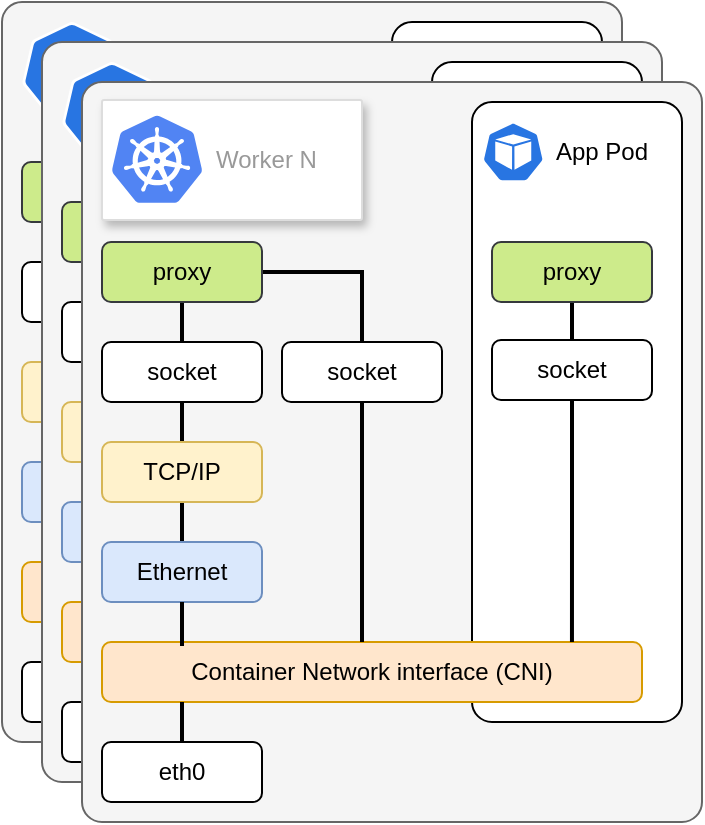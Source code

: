 <mxfile version="24.7.2" type="github">
  <diagram name="Page-1" id="4S7BL0tD39plUBPgxchu">
    <mxGraphModel dx="1434" dy="739" grid="1" gridSize="10" guides="1" tooltips="1" connect="1" arrows="1" fold="1" page="1" pageScale="1" pageWidth="850" pageHeight="1100" math="0" shadow="0">
      <root>
        <mxCell id="0" />
        <mxCell id="1" parent="0" />
        <mxCell id="_cbwk-4dUcwaNMLmDYNf-32" value="" style="group" vertex="1" connectable="0" parent="1">
          <mxGeometry x="130" y="140" width="310" height="370" as="geometry" />
        </mxCell>
        <mxCell id="_cbwk-4dUcwaNMLmDYNf-1" value="" style="rounded=1;whiteSpace=wrap;html=1;absoluteArcSize=1;fillColor=#f5f5f5;fontColor=#333333;strokeColor=#666666;" vertex="1" parent="_cbwk-4dUcwaNMLmDYNf-32">
          <mxGeometry width="310" height="370" as="geometry" />
        </mxCell>
        <mxCell id="_cbwk-4dUcwaNMLmDYNf-22" value="" style="rounded=1;whiteSpace=wrap;html=1;absoluteArcSize=1;" vertex="1" parent="_cbwk-4dUcwaNMLmDYNf-32">
          <mxGeometry x="195" y="10" width="105" height="310" as="geometry" />
        </mxCell>
        <mxCell id="_cbwk-4dUcwaNMLmDYNf-3" value="" style="aspect=fixed;sketch=0;html=1;dashed=0;whitespace=wrap;verticalLabelPosition=bottom;verticalAlign=top;fillColor=#2875E2;strokeColor=#ffffff;points=[[0.005,0.63,0],[0.1,0.2,0],[0.9,0.2,0],[0.5,0,0],[0.995,0.63,0],[0.72,0.99,0],[0.5,1,0],[0.28,0.99,0]];shape=mxgraph.kubernetes.icon2;kubernetesLabel=1;prIcon=node" vertex="1" parent="_cbwk-4dUcwaNMLmDYNf-32">
          <mxGeometry x="10" y="10" width="50" height="48" as="geometry" />
        </mxCell>
        <mxCell id="_cbwk-4dUcwaNMLmDYNf-20" style="edgeStyle=orthogonalEdgeStyle;rounded=0;orthogonalLoop=1;jettySize=auto;html=1;exitX=0.5;exitY=1;exitDx=0;exitDy=0;entryX=0.5;entryY=0;entryDx=0;entryDy=0;endArrow=none;endFill=0;strokeWidth=2;" edge="1" parent="_cbwk-4dUcwaNMLmDYNf-32" source="_cbwk-4dUcwaNMLmDYNf-4" target="_cbwk-4dUcwaNMLmDYNf-5">
          <mxGeometry relative="1" as="geometry" />
        </mxCell>
        <mxCell id="_cbwk-4dUcwaNMLmDYNf-21" style="edgeStyle=orthogonalEdgeStyle;rounded=0;orthogonalLoop=1;jettySize=auto;html=1;exitX=1;exitY=0.5;exitDx=0;exitDy=0;endArrow=none;endFill=0;strokeWidth=2;" edge="1" parent="_cbwk-4dUcwaNMLmDYNf-32" source="_cbwk-4dUcwaNMLmDYNf-4" target="_cbwk-4dUcwaNMLmDYNf-8">
          <mxGeometry relative="1" as="geometry" />
        </mxCell>
        <mxCell id="_cbwk-4dUcwaNMLmDYNf-4" value="proxy" style="rounded=1;whiteSpace=wrap;html=1;fillColor=#cdeb8b;strokeColor=#36393d;" vertex="1" parent="_cbwk-4dUcwaNMLmDYNf-32">
          <mxGeometry x="10" y="80" width="80" height="30" as="geometry" />
        </mxCell>
        <mxCell id="_cbwk-4dUcwaNMLmDYNf-12" style="edgeStyle=orthogonalEdgeStyle;rounded=0;orthogonalLoop=1;jettySize=auto;html=1;exitX=0.5;exitY=1;exitDx=0;exitDy=0;entryX=0.5;entryY=0;entryDx=0;entryDy=0;endArrow=none;endFill=0;strokeWidth=2;" edge="1" parent="_cbwk-4dUcwaNMLmDYNf-32" source="_cbwk-4dUcwaNMLmDYNf-5" target="_cbwk-4dUcwaNMLmDYNf-6">
          <mxGeometry relative="1" as="geometry" />
        </mxCell>
        <mxCell id="_cbwk-4dUcwaNMLmDYNf-5" value="&lt;div&gt;socket&lt;/div&gt;" style="rounded=1;whiteSpace=wrap;html=1;" vertex="1" parent="_cbwk-4dUcwaNMLmDYNf-32">
          <mxGeometry x="10" y="130" width="80" height="30" as="geometry" />
        </mxCell>
        <mxCell id="_cbwk-4dUcwaNMLmDYNf-13" style="edgeStyle=orthogonalEdgeStyle;rounded=0;orthogonalLoop=1;jettySize=auto;html=1;exitX=0.5;exitY=1;exitDx=0;exitDy=0;entryX=0.5;entryY=0;entryDx=0;entryDy=0;endArrow=none;endFill=0;strokeWidth=2;" edge="1" parent="_cbwk-4dUcwaNMLmDYNf-32" source="_cbwk-4dUcwaNMLmDYNf-6" target="_cbwk-4dUcwaNMLmDYNf-7">
          <mxGeometry relative="1" as="geometry" />
        </mxCell>
        <mxCell id="_cbwk-4dUcwaNMLmDYNf-6" value="TCP/IP" style="rounded=1;whiteSpace=wrap;html=1;fillColor=#fff2cc;strokeColor=#d6b656;" vertex="1" parent="_cbwk-4dUcwaNMLmDYNf-32">
          <mxGeometry x="10" y="180" width="80" height="30" as="geometry" />
        </mxCell>
        <mxCell id="_cbwk-4dUcwaNMLmDYNf-7" value="Ethernet" style="rounded=1;whiteSpace=wrap;html=1;fillColor=#dae8fc;strokeColor=#6c8ebf;" vertex="1" parent="_cbwk-4dUcwaNMLmDYNf-32">
          <mxGeometry x="10" y="230" width="80" height="30" as="geometry" />
        </mxCell>
        <mxCell id="_cbwk-4dUcwaNMLmDYNf-8" value="&lt;div&gt;socket&lt;/div&gt;" style="rounded=1;whiteSpace=wrap;html=1;" vertex="1" parent="_cbwk-4dUcwaNMLmDYNf-32">
          <mxGeometry x="100" y="130" width="80" height="30" as="geometry" />
        </mxCell>
        <mxCell id="_cbwk-4dUcwaNMLmDYNf-9" value="&lt;div&gt;socket&lt;/div&gt;" style="rounded=1;whiteSpace=wrap;html=1;" vertex="1" parent="_cbwk-4dUcwaNMLmDYNf-32">
          <mxGeometry x="205" y="129.01" width="80" height="30" as="geometry" />
        </mxCell>
        <mxCell id="_cbwk-4dUcwaNMLmDYNf-10" value="Container Network interface (CNI)" style="rounded=1;whiteSpace=wrap;html=1;fillColor=#ffe6cc;strokeColor=#d79b00;" vertex="1" parent="_cbwk-4dUcwaNMLmDYNf-32">
          <mxGeometry x="10" y="280" width="270" height="30" as="geometry" />
        </mxCell>
        <mxCell id="_cbwk-4dUcwaNMLmDYNf-11" value="&lt;div&gt;eth0&lt;/div&gt;" style="rounded=1;whiteSpace=wrap;html=1;" vertex="1" parent="_cbwk-4dUcwaNMLmDYNf-32">
          <mxGeometry x="10" y="330" width="80" height="30" as="geometry" />
        </mxCell>
        <mxCell id="_cbwk-4dUcwaNMLmDYNf-19" style="edgeStyle=orthogonalEdgeStyle;rounded=0;orthogonalLoop=1;jettySize=auto;html=1;exitX=0.5;exitY=0;exitDx=0;exitDy=0;endArrow=none;endFill=0;strokeWidth=2;" edge="1" parent="_cbwk-4dUcwaNMLmDYNf-32" source="_cbwk-4dUcwaNMLmDYNf-11">
          <mxGeometry relative="1" as="geometry">
            <mxPoint x="50" y="310" as="targetPoint" />
          </mxGeometry>
        </mxCell>
        <mxCell id="_cbwk-4dUcwaNMLmDYNf-24" style="edgeStyle=orthogonalEdgeStyle;rounded=0;orthogonalLoop=1;jettySize=auto;html=1;exitX=0.5;exitY=1;exitDx=0;exitDy=0;strokeWidth=2;endArrow=none;endFill=0;" edge="1" parent="_cbwk-4dUcwaNMLmDYNf-32" source="_cbwk-4dUcwaNMLmDYNf-7">
          <mxGeometry relative="1" as="geometry">
            <mxPoint x="50" y="282" as="targetPoint" />
            <Array as="points">
              <mxPoint x="50" y="282" />
            </Array>
          </mxGeometry>
        </mxCell>
        <mxCell id="_cbwk-4dUcwaNMLmDYNf-27" style="edgeStyle=orthogonalEdgeStyle;rounded=0;orthogonalLoop=1;jettySize=auto;html=1;exitX=0.5;exitY=1;exitDx=0;exitDy=0;entryX=0.862;entryY=0.033;entryDx=0;entryDy=0;entryPerimeter=0;strokeWidth=2;endArrow=none;endFill=0;" edge="1" parent="_cbwk-4dUcwaNMLmDYNf-32" source="_cbwk-4dUcwaNMLmDYNf-9">
          <mxGeometry relative="1" as="geometry">
            <mxPoint x="244.98" y="280" as="targetPoint" />
          </mxGeometry>
        </mxCell>
        <mxCell id="_cbwk-4dUcwaNMLmDYNf-28" value="" style="group" vertex="1" connectable="0" parent="_cbwk-4dUcwaNMLmDYNf-32">
          <mxGeometry x="200" y="20" width="90" height="30" as="geometry" />
        </mxCell>
        <mxCell id="_cbwk-4dUcwaNMLmDYNf-25" value="" style="aspect=fixed;sketch=0;html=1;dashed=0;whitespace=wrap;verticalLabelPosition=bottom;verticalAlign=top;fillColor=#2875E2;strokeColor=#ffffff;points=[[0.005,0.63,0],[0.1,0.2,0],[0.9,0.2,0],[0.5,0,0],[0.995,0.63,0],[0.72,0.99,0],[0.5,1,0],[0.28,0.99,0]];shape=mxgraph.kubernetes.icon2;prIcon=pod" vertex="1" parent="_cbwk-4dUcwaNMLmDYNf-28">
          <mxGeometry width="31.25" height="30" as="geometry" />
        </mxCell>
        <mxCell id="_cbwk-4dUcwaNMLmDYNf-26" value="App Pod" style="text;html=1;align=center;verticalAlign=middle;whiteSpace=wrap;rounded=0;" vertex="1" parent="_cbwk-4dUcwaNMLmDYNf-28">
          <mxGeometry x="30" width="60" height="30" as="geometry" />
        </mxCell>
        <mxCell id="_cbwk-4dUcwaNMLmDYNf-30" style="edgeStyle=orthogonalEdgeStyle;rounded=0;orthogonalLoop=1;jettySize=auto;html=1;exitX=0.5;exitY=1;exitDx=0;exitDy=0;entryX=0.5;entryY=0;entryDx=0;entryDy=0;endArrow=none;endFill=0;strokeWidth=2;" edge="1" parent="_cbwk-4dUcwaNMLmDYNf-32" source="_cbwk-4dUcwaNMLmDYNf-29" target="_cbwk-4dUcwaNMLmDYNf-9">
          <mxGeometry relative="1" as="geometry" />
        </mxCell>
        <mxCell id="_cbwk-4dUcwaNMLmDYNf-29" value="proxy" style="rounded=1;whiteSpace=wrap;html=1;fillColor=#cdeb8b;strokeColor=#36393d;" vertex="1" parent="_cbwk-4dUcwaNMLmDYNf-32">
          <mxGeometry x="205" y="80" width="80" height="30" as="geometry" />
        </mxCell>
        <mxCell id="_cbwk-4dUcwaNMLmDYNf-31" style="edgeStyle=orthogonalEdgeStyle;rounded=0;orthogonalLoop=1;jettySize=auto;html=1;exitX=0.5;exitY=1;exitDx=0;exitDy=0;strokeWidth=2;endArrow=none;endFill=0;" edge="1" parent="_cbwk-4dUcwaNMLmDYNf-32" source="_cbwk-4dUcwaNMLmDYNf-8">
          <mxGeometry relative="1" as="geometry">
            <mxPoint x="140" y="280" as="targetPoint" />
          </mxGeometry>
        </mxCell>
        <mxCell id="_cbwk-4dUcwaNMLmDYNf-35" value="" style="group" vertex="1" connectable="0" parent="1">
          <mxGeometry x="150" y="160" width="310" height="370" as="geometry" />
        </mxCell>
        <mxCell id="_cbwk-4dUcwaNMLmDYNf-36" value="" style="rounded=1;whiteSpace=wrap;html=1;absoluteArcSize=1;fillColor=#f5f5f5;fontColor=#333333;strokeColor=#666666;" vertex="1" parent="_cbwk-4dUcwaNMLmDYNf-35">
          <mxGeometry width="310" height="370" as="geometry" />
        </mxCell>
        <mxCell id="_cbwk-4dUcwaNMLmDYNf-37" value="" style="rounded=1;whiteSpace=wrap;html=1;absoluteArcSize=1;" vertex="1" parent="_cbwk-4dUcwaNMLmDYNf-35">
          <mxGeometry x="195" y="10" width="105" height="310" as="geometry" />
        </mxCell>
        <mxCell id="_cbwk-4dUcwaNMLmDYNf-38" value="" style="aspect=fixed;sketch=0;html=1;dashed=0;whitespace=wrap;verticalLabelPosition=bottom;verticalAlign=top;fillColor=#2875E2;strokeColor=#ffffff;points=[[0.005,0.63,0],[0.1,0.2,0],[0.9,0.2,0],[0.5,0,0],[0.995,0.63,0],[0.72,0.99,0],[0.5,1,0],[0.28,0.99,0]];shape=mxgraph.kubernetes.icon2;kubernetesLabel=1;prIcon=node" vertex="1" parent="_cbwk-4dUcwaNMLmDYNf-35">
          <mxGeometry x="10" y="10" width="50" height="48" as="geometry" />
        </mxCell>
        <mxCell id="_cbwk-4dUcwaNMLmDYNf-39" style="edgeStyle=orthogonalEdgeStyle;rounded=0;orthogonalLoop=1;jettySize=auto;html=1;exitX=0.5;exitY=1;exitDx=0;exitDy=0;entryX=0.5;entryY=0;entryDx=0;entryDy=0;endArrow=none;endFill=0;strokeWidth=2;" edge="1" parent="_cbwk-4dUcwaNMLmDYNf-35" source="_cbwk-4dUcwaNMLmDYNf-41" target="_cbwk-4dUcwaNMLmDYNf-43">
          <mxGeometry relative="1" as="geometry" />
        </mxCell>
        <mxCell id="_cbwk-4dUcwaNMLmDYNf-40" style="edgeStyle=orthogonalEdgeStyle;rounded=0;orthogonalLoop=1;jettySize=auto;html=1;exitX=1;exitY=0.5;exitDx=0;exitDy=0;endArrow=none;endFill=0;strokeWidth=2;" edge="1" parent="_cbwk-4dUcwaNMLmDYNf-35" source="_cbwk-4dUcwaNMLmDYNf-41" target="_cbwk-4dUcwaNMLmDYNf-47">
          <mxGeometry relative="1" as="geometry" />
        </mxCell>
        <mxCell id="_cbwk-4dUcwaNMLmDYNf-41" value="proxy" style="rounded=1;whiteSpace=wrap;html=1;fillColor=#cdeb8b;strokeColor=#36393d;" vertex="1" parent="_cbwk-4dUcwaNMLmDYNf-35">
          <mxGeometry x="10" y="80" width="80" height="30" as="geometry" />
        </mxCell>
        <mxCell id="_cbwk-4dUcwaNMLmDYNf-42" style="edgeStyle=orthogonalEdgeStyle;rounded=0;orthogonalLoop=1;jettySize=auto;html=1;exitX=0.5;exitY=1;exitDx=0;exitDy=0;entryX=0.5;entryY=0;entryDx=0;entryDy=0;endArrow=none;endFill=0;strokeWidth=2;" edge="1" parent="_cbwk-4dUcwaNMLmDYNf-35" source="_cbwk-4dUcwaNMLmDYNf-43" target="_cbwk-4dUcwaNMLmDYNf-45">
          <mxGeometry relative="1" as="geometry" />
        </mxCell>
        <mxCell id="_cbwk-4dUcwaNMLmDYNf-43" value="&lt;div&gt;socket&lt;/div&gt;" style="rounded=1;whiteSpace=wrap;html=1;" vertex="1" parent="_cbwk-4dUcwaNMLmDYNf-35">
          <mxGeometry x="10" y="130" width="80" height="30" as="geometry" />
        </mxCell>
        <mxCell id="_cbwk-4dUcwaNMLmDYNf-44" style="edgeStyle=orthogonalEdgeStyle;rounded=0;orthogonalLoop=1;jettySize=auto;html=1;exitX=0.5;exitY=1;exitDx=0;exitDy=0;entryX=0.5;entryY=0;entryDx=0;entryDy=0;endArrow=none;endFill=0;strokeWidth=2;" edge="1" parent="_cbwk-4dUcwaNMLmDYNf-35" source="_cbwk-4dUcwaNMLmDYNf-45" target="_cbwk-4dUcwaNMLmDYNf-46">
          <mxGeometry relative="1" as="geometry" />
        </mxCell>
        <mxCell id="_cbwk-4dUcwaNMLmDYNf-45" value="TCP/IP" style="rounded=1;whiteSpace=wrap;html=1;fillColor=#fff2cc;strokeColor=#d6b656;" vertex="1" parent="_cbwk-4dUcwaNMLmDYNf-35">
          <mxGeometry x="10" y="180" width="80" height="30" as="geometry" />
        </mxCell>
        <mxCell id="_cbwk-4dUcwaNMLmDYNf-46" value="Ethernet" style="rounded=1;whiteSpace=wrap;html=1;fillColor=#dae8fc;strokeColor=#6c8ebf;" vertex="1" parent="_cbwk-4dUcwaNMLmDYNf-35">
          <mxGeometry x="10" y="230" width="80" height="30" as="geometry" />
        </mxCell>
        <mxCell id="_cbwk-4dUcwaNMLmDYNf-47" value="&lt;div&gt;socket&lt;/div&gt;" style="rounded=1;whiteSpace=wrap;html=1;" vertex="1" parent="_cbwk-4dUcwaNMLmDYNf-35">
          <mxGeometry x="100" y="130" width="80" height="30" as="geometry" />
        </mxCell>
        <mxCell id="_cbwk-4dUcwaNMLmDYNf-48" value="&lt;div&gt;socket&lt;/div&gt;" style="rounded=1;whiteSpace=wrap;html=1;" vertex="1" parent="_cbwk-4dUcwaNMLmDYNf-35">
          <mxGeometry x="205" y="129.01" width="80" height="30" as="geometry" />
        </mxCell>
        <mxCell id="_cbwk-4dUcwaNMLmDYNf-49" value="Container Network interface (CNI)" style="rounded=1;whiteSpace=wrap;html=1;fillColor=#ffe6cc;strokeColor=#d79b00;" vertex="1" parent="_cbwk-4dUcwaNMLmDYNf-35">
          <mxGeometry x="10" y="280" width="270" height="30" as="geometry" />
        </mxCell>
        <mxCell id="_cbwk-4dUcwaNMLmDYNf-50" value="&lt;div&gt;eth0&lt;/div&gt;" style="rounded=1;whiteSpace=wrap;html=1;" vertex="1" parent="_cbwk-4dUcwaNMLmDYNf-35">
          <mxGeometry x="10" y="330" width="80" height="30" as="geometry" />
        </mxCell>
        <mxCell id="_cbwk-4dUcwaNMLmDYNf-51" style="edgeStyle=orthogonalEdgeStyle;rounded=0;orthogonalLoop=1;jettySize=auto;html=1;exitX=0.5;exitY=0;exitDx=0;exitDy=0;endArrow=none;endFill=0;strokeWidth=2;" edge="1" parent="_cbwk-4dUcwaNMLmDYNf-35" source="_cbwk-4dUcwaNMLmDYNf-50">
          <mxGeometry relative="1" as="geometry">
            <mxPoint x="50" y="310" as="targetPoint" />
          </mxGeometry>
        </mxCell>
        <mxCell id="_cbwk-4dUcwaNMLmDYNf-52" style="edgeStyle=orthogonalEdgeStyle;rounded=0;orthogonalLoop=1;jettySize=auto;html=1;exitX=0.5;exitY=1;exitDx=0;exitDy=0;strokeWidth=2;endArrow=none;endFill=0;" edge="1" parent="_cbwk-4dUcwaNMLmDYNf-35" source="_cbwk-4dUcwaNMLmDYNf-46">
          <mxGeometry relative="1" as="geometry">
            <mxPoint x="50" y="282" as="targetPoint" />
            <Array as="points">
              <mxPoint x="50" y="282" />
            </Array>
          </mxGeometry>
        </mxCell>
        <mxCell id="_cbwk-4dUcwaNMLmDYNf-53" style="edgeStyle=orthogonalEdgeStyle;rounded=0;orthogonalLoop=1;jettySize=auto;html=1;exitX=0.5;exitY=1;exitDx=0;exitDy=0;entryX=0.862;entryY=0.033;entryDx=0;entryDy=0;entryPerimeter=0;strokeWidth=2;endArrow=none;endFill=0;" edge="1" parent="_cbwk-4dUcwaNMLmDYNf-35" source="_cbwk-4dUcwaNMLmDYNf-48">
          <mxGeometry relative="1" as="geometry">
            <mxPoint x="244.98" y="280" as="targetPoint" />
          </mxGeometry>
        </mxCell>
        <mxCell id="_cbwk-4dUcwaNMLmDYNf-54" value="" style="group" vertex="1" connectable="0" parent="_cbwk-4dUcwaNMLmDYNf-35">
          <mxGeometry x="200" y="20" width="90" height="30" as="geometry" />
        </mxCell>
        <mxCell id="_cbwk-4dUcwaNMLmDYNf-55" value="" style="aspect=fixed;sketch=0;html=1;dashed=0;whitespace=wrap;verticalLabelPosition=bottom;verticalAlign=top;fillColor=#2875E2;strokeColor=#ffffff;points=[[0.005,0.63,0],[0.1,0.2,0],[0.9,0.2,0],[0.5,0,0],[0.995,0.63,0],[0.72,0.99,0],[0.5,1,0],[0.28,0.99,0]];shape=mxgraph.kubernetes.icon2;prIcon=pod" vertex="1" parent="_cbwk-4dUcwaNMLmDYNf-54">
          <mxGeometry width="31.25" height="30" as="geometry" />
        </mxCell>
        <mxCell id="_cbwk-4dUcwaNMLmDYNf-56" value="App Pod" style="text;html=1;align=center;verticalAlign=middle;whiteSpace=wrap;rounded=0;" vertex="1" parent="_cbwk-4dUcwaNMLmDYNf-54">
          <mxGeometry x="30" width="60" height="30" as="geometry" />
        </mxCell>
        <mxCell id="_cbwk-4dUcwaNMLmDYNf-57" style="edgeStyle=orthogonalEdgeStyle;rounded=0;orthogonalLoop=1;jettySize=auto;html=1;exitX=0.5;exitY=1;exitDx=0;exitDy=0;entryX=0.5;entryY=0;entryDx=0;entryDy=0;endArrow=none;endFill=0;strokeWidth=2;" edge="1" parent="_cbwk-4dUcwaNMLmDYNf-35" source="_cbwk-4dUcwaNMLmDYNf-58" target="_cbwk-4dUcwaNMLmDYNf-48">
          <mxGeometry relative="1" as="geometry" />
        </mxCell>
        <mxCell id="_cbwk-4dUcwaNMLmDYNf-58" value="proxy" style="rounded=1;whiteSpace=wrap;html=1;fillColor=#cdeb8b;strokeColor=#36393d;" vertex="1" parent="_cbwk-4dUcwaNMLmDYNf-35">
          <mxGeometry x="205" y="80" width="80" height="30" as="geometry" />
        </mxCell>
        <mxCell id="_cbwk-4dUcwaNMLmDYNf-59" style="edgeStyle=orthogonalEdgeStyle;rounded=0;orthogonalLoop=1;jettySize=auto;html=1;exitX=0.5;exitY=1;exitDx=0;exitDy=0;strokeWidth=2;endArrow=none;endFill=0;" edge="1" parent="_cbwk-4dUcwaNMLmDYNf-35" source="_cbwk-4dUcwaNMLmDYNf-47">
          <mxGeometry relative="1" as="geometry">
            <mxPoint x="140" y="280" as="targetPoint" />
          </mxGeometry>
        </mxCell>
        <mxCell id="_cbwk-4dUcwaNMLmDYNf-60" value="" style="group" vertex="1" connectable="0" parent="1">
          <mxGeometry x="170" y="180" width="310" height="370" as="geometry" />
        </mxCell>
        <mxCell id="_cbwk-4dUcwaNMLmDYNf-61" value="" style="rounded=1;whiteSpace=wrap;html=1;absoluteArcSize=1;fillColor=#f5f5f5;fontColor=#333333;strokeColor=#666666;" vertex="1" parent="_cbwk-4dUcwaNMLmDYNf-60">
          <mxGeometry width="310" height="370" as="geometry" />
        </mxCell>
        <mxCell id="_cbwk-4dUcwaNMLmDYNf-62" value="" style="rounded=1;whiteSpace=wrap;html=1;absoluteArcSize=1;" vertex="1" parent="_cbwk-4dUcwaNMLmDYNf-60">
          <mxGeometry x="195" y="10" width="105" height="310" as="geometry" />
        </mxCell>
        <mxCell id="_cbwk-4dUcwaNMLmDYNf-63" value="" style="aspect=fixed;sketch=0;html=1;dashed=0;whitespace=wrap;verticalLabelPosition=bottom;verticalAlign=top;fillColor=#2875E2;strokeColor=#ffffff;points=[[0.005,0.63,0],[0.1,0.2,0],[0.9,0.2,0],[0.5,0,0],[0.995,0.63,0],[0.72,0.99,0],[0.5,1,0],[0.28,0.99,0]];shape=mxgraph.kubernetes.icon2;kubernetesLabel=1;prIcon=node" vertex="1" parent="_cbwk-4dUcwaNMLmDYNf-60">
          <mxGeometry x="10" y="10" width="50" height="48" as="geometry" />
        </mxCell>
        <mxCell id="_cbwk-4dUcwaNMLmDYNf-64" style="edgeStyle=orthogonalEdgeStyle;rounded=0;orthogonalLoop=1;jettySize=auto;html=1;exitX=0.5;exitY=1;exitDx=0;exitDy=0;entryX=0.5;entryY=0;entryDx=0;entryDy=0;endArrow=none;endFill=0;strokeWidth=2;" edge="1" parent="_cbwk-4dUcwaNMLmDYNf-60" source="_cbwk-4dUcwaNMLmDYNf-66" target="_cbwk-4dUcwaNMLmDYNf-68">
          <mxGeometry relative="1" as="geometry" />
        </mxCell>
        <mxCell id="_cbwk-4dUcwaNMLmDYNf-65" style="edgeStyle=orthogonalEdgeStyle;rounded=0;orthogonalLoop=1;jettySize=auto;html=1;exitX=1;exitY=0.5;exitDx=0;exitDy=0;endArrow=none;endFill=0;strokeWidth=2;" edge="1" parent="_cbwk-4dUcwaNMLmDYNf-60" source="_cbwk-4dUcwaNMLmDYNf-66" target="_cbwk-4dUcwaNMLmDYNf-72">
          <mxGeometry relative="1" as="geometry" />
        </mxCell>
        <mxCell id="_cbwk-4dUcwaNMLmDYNf-66" value="proxy" style="rounded=1;whiteSpace=wrap;html=1;fillColor=#cdeb8b;strokeColor=#36393d;" vertex="1" parent="_cbwk-4dUcwaNMLmDYNf-60">
          <mxGeometry x="10" y="80" width="80" height="30" as="geometry" />
        </mxCell>
        <mxCell id="_cbwk-4dUcwaNMLmDYNf-67" style="edgeStyle=orthogonalEdgeStyle;rounded=0;orthogonalLoop=1;jettySize=auto;html=1;exitX=0.5;exitY=1;exitDx=0;exitDy=0;entryX=0.5;entryY=0;entryDx=0;entryDy=0;endArrow=none;endFill=0;strokeWidth=2;" edge="1" parent="_cbwk-4dUcwaNMLmDYNf-60" source="_cbwk-4dUcwaNMLmDYNf-68" target="_cbwk-4dUcwaNMLmDYNf-70">
          <mxGeometry relative="1" as="geometry" />
        </mxCell>
        <mxCell id="_cbwk-4dUcwaNMLmDYNf-68" value="&lt;div&gt;socket&lt;/div&gt;" style="rounded=1;whiteSpace=wrap;html=1;" vertex="1" parent="_cbwk-4dUcwaNMLmDYNf-60">
          <mxGeometry x="10" y="130" width="80" height="30" as="geometry" />
        </mxCell>
        <mxCell id="_cbwk-4dUcwaNMLmDYNf-69" style="edgeStyle=orthogonalEdgeStyle;rounded=0;orthogonalLoop=1;jettySize=auto;html=1;exitX=0.5;exitY=1;exitDx=0;exitDy=0;entryX=0.5;entryY=0;entryDx=0;entryDy=0;endArrow=none;endFill=0;strokeWidth=2;" edge="1" parent="_cbwk-4dUcwaNMLmDYNf-60" source="_cbwk-4dUcwaNMLmDYNf-70" target="_cbwk-4dUcwaNMLmDYNf-71">
          <mxGeometry relative="1" as="geometry" />
        </mxCell>
        <mxCell id="_cbwk-4dUcwaNMLmDYNf-70" value="TCP/IP" style="rounded=1;whiteSpace=wrap;html=1;fillColor=#fff2cc;strokeColor=#d6b656;" vertex="1" parent="_cbwk-4dUcwaNMLmDYNf-60">
          <mxGeometry x="10" y="180" width="80" height="30" as="geometry" />
        </mxCell>
        <mxCell id="_cbwk-4dUcwaNMLmDYNf-71" value="Ethernet" style="rounded=1;whiteSpace=wrap;html=1;fillColor=#dae8fc;strokeColor=#6c8ebf;" vertex="1" parent="_cbwk-4dUcwaNMLmDYNf-60">
          <mxGeometry x="10" y="230" width="80" height="30" as="geometry" />
        </mxCell>
        <mxCell id="_cbwk-4dUcwaNMLmDYNf-72" value="&lt;div&gt;socket&lt;/div&gt;" style="rounded=1;whiteSpace=wrap;html=1;" vertex="1" parent="_cbwk-4dUcwaNMLmDYNf-60">
          <mxGeometry x="100" y="130" width="80" height="30" as="geometry" />
        </mxCell>
        <mxCell id="_cbwk-4dUcwaNMLmDYNf-73" value="&lt;div&gt;socket&lt;/div&gt;" style="rounded=1;whiteSpace=wrap;html=1;" vertex="1" parent="_cbwk-4dUcwaNMLmDYNf-60">
          <mxGeometry x="205" y="129.01" width="80" height="30" as="geometry" />
        </mxCell>
        <mxCell id="_cbwk-4dUcwaNMLmDYNf-74" value="Container Network interface (CNI)" style="rounded=1;whiteSpace=wrap;html=1;fillColor=#ffe6cc;strokeColor=#d79b00;" vertex="1" parent="_cbwk-4dUcwaNMLmDYNf-60">
          <mxGeometry x="10" y="280" width="270" height="30" as="geometry" />
        </mxCell>
        <mxCell id="_cbwk-4dUcwaNMLmDYNf-75" value="&lt;div&gt;eth0&lt;/div&gt;" style="rounded=1;whiteSpace=wrap;html=1;" vertex="1" parent="_cbwk-4dUcwaNMLmDYNf-60">
          <mxGeometry x="10" y="330" width="80" height="30" as="geometry" />
        </mxCell>
        <mxCell id="_cbwk-4dUcwaNMLmDYNf-76" style="edgeStyle=orthogonalEdgeStyle;rounded=0;orthogonalLoop=1;jettySize=auto;html=1;exitX=0.5;exitY=0;exitDx=0;exitDy=0;endArrow=none;endFill=0;strokeWidth=2;" edge="1" parent="_cbwk-4dUcwaNMLmDYNf-60" source="_cbwk-4dUcwaNMLmDYNf-75">
          <mxGeometry relative="1" as="geometry">
            <mxPoint x="50" y="310" as="targetPoint" />
          </mxGeometry>
        </mxCell>
        <mxCell id="_cbwk-4dUcwaNMLmDYNf-77" style="edgeStyle=orthogonalEdgeStyle;rounded=0;orthogonalLoop=1;jettySize=auto;html=1;exitX=0.5;exitY=1;exitDx=0;exitDy=0;strokeWidth=2;endArrow=none;endFill=0;" edge="1" parent="_cbwk-4dUcwaNMLmDYNf-60" source="_cbwk-4dUcwaNMLmDYNf-71">
          <mxGeometry relative="1" as="geometry">
            <mxPoint x="50" y="282" as="targetPoint" />
            <Array as="points">
              <mxPoint x="50" y="282" />
            </Array>
          </mxGeometry>
        </mxCell>
        <mxCell id="_cbwk-4dUcwaNMLmDYNf-78" style="edgeStyle=orthogonalEdgeStyle;rounded=0;orthogonalLoop=1;jettySize=auto;html=1;exitX=0.5;exitY=1;exitDx=0;exitDy=0;entryX=0.862;entryY=0.033;entryDx=0;entryDy=0;entryPerimeter=0;strokeWidth=2;endArrow=none;endFill=0;" edge="1" parent="_cbwk-4dUcwaNMLmDYNf-60" source="_cbwk-4dUcwaNMLmDYNf-73">
          <mxGeometry relative="1" as="geometry">
            <mxPoint x="244.98" y="280" as="targetPoint" />
          </mxGeometry>
        </mxCell>
        <mxCell id="_cbwk-4dUcwaNMLmDYNf-79" value="" style="group" vertex="1" connectable="0" parent="_cbwk-4dUcwaNMLmDYNf-60">
          <mxGeometry x="200" y="20" width="90" height="30" as="geometry" />
        </mxCell>
        <mxCell id="_cbwk-4dUcwaNMLmDYNf-80" value="" style="aspect=fixed;sketch=0;html=1;dashed=0;whitespace=wrap;verticalLabelPosition=bottom;verticalAlign=top;fillColor=#2875E2;strokeColor=#ffffff;points=[[0.005,0.63,0],[0.1,0.2,0],[0.9,0.2,0],[0.5,0,0],[0.995,0.63,0],[0.72,0.99,0],[0.5,1,0],[0.28,0.99,0]];shape=mxgraph.kubernetes.icon2;prIcon=pod" vertex="1" parent="_cbwk-4dUcwaNMLmDYNf-79">
          <mxGeometry width="31.25" height="30" as="geometry" />
        </mxCell>
        <mxCell id="_cbwk-4dUcwaNMLmDYNf-81" value="App Pod" style="text;html=1;align=center;verticalAlign=middle;whiteSpace=wrap;rounded=0;" vertex="1" parent="_cbwk-4dUcwaNMLmDYNf-79">
          <mxGeometry x="30" width="60" height="30" as="geometry" />
        </mxCell>
        <mxCell id="_cbwk-4dUcwaNMLmDYNf-82" style="edgeStyle=orthogonalEdgeStyle;rounded=0;orthogonalLoop=1;jettySize=auto;html=1;exitX=0.5;exitY=1;exitDx=0;exitDy=0;entryX=0.5;entryY=0;entryDx=0;entryDy=0;endArrow=none;endFill=0;strokeWidth=2;" edge="1" parent="_cbwk-4dUcwaNMLmDYNf-60" source="_cbwk-4dUcwaNMLmDYNf-83" target="_cbwk-4dUcwaNMLmDYNf-73">
          <mxGeometry relative="1" as="geometry" />
        </mxCell>
        <mxCell id="_cbwk-4dUcwaNMLmDYNf-83" value="proxy" style="rounded=1;whiteSpace=wrap;html=1;fillColor=#cdeb8b;strokeColor=#36393d;" vertex="1" parent="_cbwk-4dUcwaNMLmDYNf-60">
          <mxGeometry x="205" y="80" width="80" height="30" as="geometry" />
        </mxCell>
        <mxCell id="_cbwk-4dUcwaNMLmDYNf-84" style="edgeStyle=orthogonalEdgeStyle;rounded=0;orthogonalLoop=1;jettySize=auto;html=1;exitX=0.5;exitY=1;exitDx=0;exitDy=0;strokeWidth=2;endArrow=none;endFill=0;" edge="1" parent="_cbwk-4dUcwaNMLmDYNf-60" source="_cbwk-4dUcwaNMLmDYNf-72">
          <mxGeometry relative="1" as="geometry">
            <mxPoint x="140" y="280" as="targetPoint" />
          </mxGeometry>
        </mxCell>
        <mxCell id="_cbwk-4dUcwaNMLmDYNf-33" value="" style="strokeColor=#dddddd;shadow=1;strokeWidth=1;rounded=1;absoluteArcSize=1;arcSize=2;" vertex="1" parent="_cbwk-4dUcwaNMLmDYNf-60">
          <mxGeometry x="10" y="9" width="130" height="60" as="geometry" />
        </mxCell>
        <mxCell id="_cbwk-4dUcwaNMLmDYNf-34" value="Worker N" style="sketch=0;dashed=0;connectable=0;html=1;fillColor=#5184F3;strokeColor=none;shape=mxgraph.gcp2.kubernetes_logo;part=1;labelPosition=right;verticalLabelPosition=middle;align=left;verticalAlign=middle;spacingLeft=5;fontColor=#999999;fontSize=12;" vertex="1" parent="_cbwk-4dUcwaNMLmDYNf-33">
          <mxGeometry width="45" height="43.65" relative="1" as="geometry">
            <mxPoint x="5" y="7.675" as="offset" />
          </mxGeometry>
        </mxCell>
      </root>
    </mxGraphModel>
  </diagram>
</mxfile>
